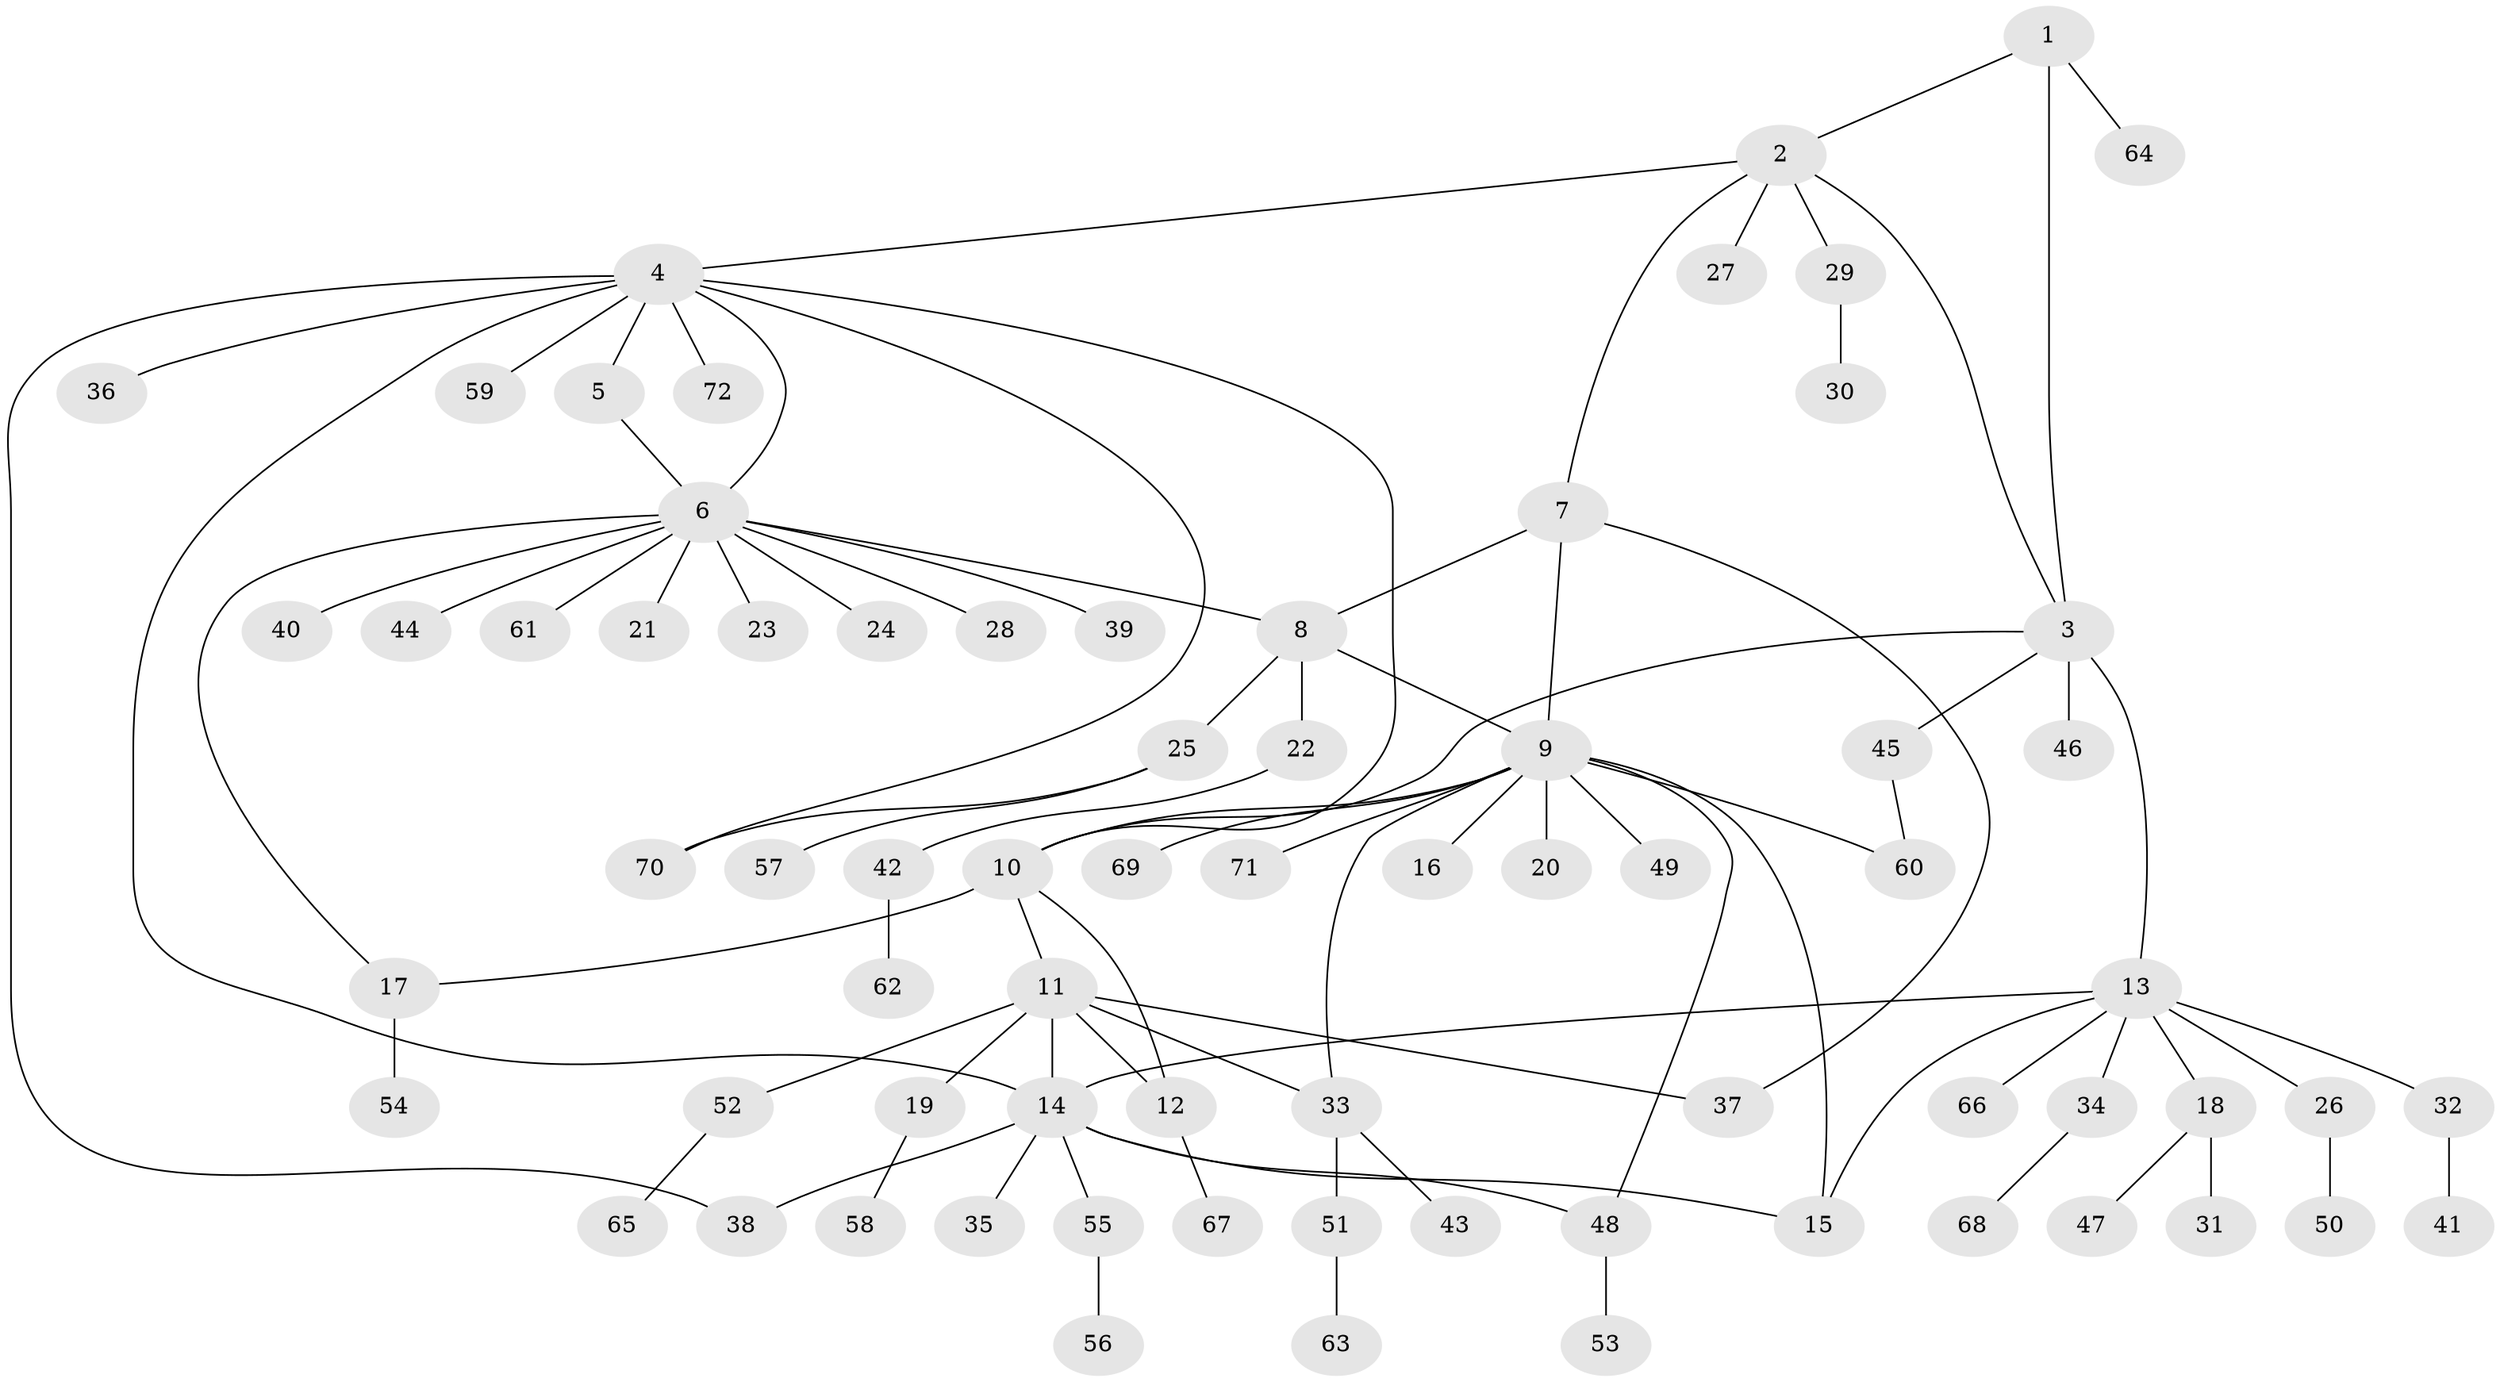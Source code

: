 // coarse degree distribution, {6: 0.057692307692307696, 4: 0.057692307692307696, 9: 0.019230769230769232, 2: 0.19230769230769232, 11: 0.038461538461538464, 7: 0.057692307692307696, 3: 0.019230769230769232, 1: 0.5576923076923077}
// Generated by graph-tools (version 1.1) at 2025/24/03/03/25 07:24:17]
// undirected, 72 vertices, 89 edges
graph export_dot {
graph [start="1"]
  node [color=gray90,style=filled];
  1;
  2;
  3;
  4;
  5;
  6;
  7;
  8;
  9;
  10;
  11;
  12;
  13;
  14;
  15;
  16;
  17;
  18;
  19;
  20;
  21;
  22;
  23;
  24;
  25;
  26;
  27;
  28;
  29;
  30;
  31;
  32;
  33;
  34;
  35;
  36;
  37;
  38;
  39;
  40;
  41;
  42;
  43;
  44;
  45;
  46;
  47;
  48;
  49;
  50;
  51;
  52;
  53;
  54;
  55;
  56;
  57;
  58;
  59;
  60;
  61;
  62;
  63;
  64;
  65;
  66;
  67;
  68;
  69;
  70;
  71;
  72;
  1 -- 2;
  1 -- 3;
  1 -- 64;
  2 -- 3;
  2 -- 4;
  2 -- 7;
  2 -- 27;
  2 -- 29;
  3 -- 10;
  3 -- 13;
  3 -- 45;
  3 -- 46;
  4 -- 5;
  4 -- 6;
  4 -- 10;
  4 -- 14;
  4 -- 36;
  4 -- 38;
  4 -- 59;
  4 -- 70;
  4 -- 72;
  5 -- 6;
  6 -- 8;
  6 -- 17;
  6 -- 21;
  6 -- 23;
  6 -- 24;
  6 -- 28;
  6 -- 39;
  6 -- 40;
  6 -- 44;
  6 -- 61;
  7 -- 8;
  7 -- 9;
  7 -- 37;
  8 -- 9;
  8 -- 22;
  8 -- 25;
  9 -- 10;
  9 -- 15;
  9 -- 16;
  9 -- 20;
  9 -- 33;
  9 -- 48;
  9 -- 49;
  9 -- 60;
  9 -- 69;
  9 -- 71;
  10 -- 11;
  10 -- 12;
  10 -- 17;
  11 -- 12;
  11 -- 14;
  11 -- 19;
  11 -- 33;
  11 -- 37;
  11 -- 52;
  12 -- 67;
  13 -- 14;
  13 -- 15;
  13 -- 18;
  13 -- 26;
  13 -- 32;
  13 -- 34;
  13 -- 66;
  14 -- 15;
  14 -- 35;
  14 -- 38;
  14 -- 48;
  14 -- 55;
  17 -- 54;
  18 -- 31;
  18 -- 47;
  19 -- 58;
  22 -- 42;
  25 -- 57;
  25 -- 70;
  26 -- 50;
  29 -- 30;
  32 -- 41;
  33 -- 43;
  33 -- 51;
  34 -- 68;
  42 -- 62;
  45 -- 60;
  48 -- 53;
  51 -- 63;
  52 -- 65;
  55 -- 56;
}
